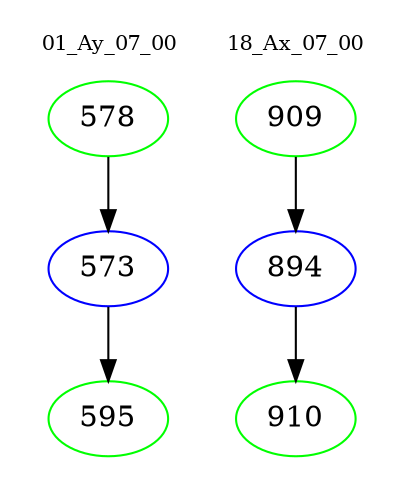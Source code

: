 digraph{
subgraph cluster_0 {
color = white
label = "01_Ay_07_00";
fontsize=10;
T0_578 [label="578", color="green"]
T0_578 -> T0_573 [color="black"]
T0_573 [label="573", color="blue"]
T0_573 -> T0_595 [color="black"]
T0_595 [label="595", color="green"]
}
subgraph cluster_1 {
color = white
label = "18_Ax_07_00";
fontsize=10;
T1_909 [label="909", color="green"]
T1_909 -> T1_894 [color="black"]
T1_894 [label="894", color="blue"]
T1_894 -> T1_910 [color="black"]
T1_910 [label="910", color="green"]
}
}
